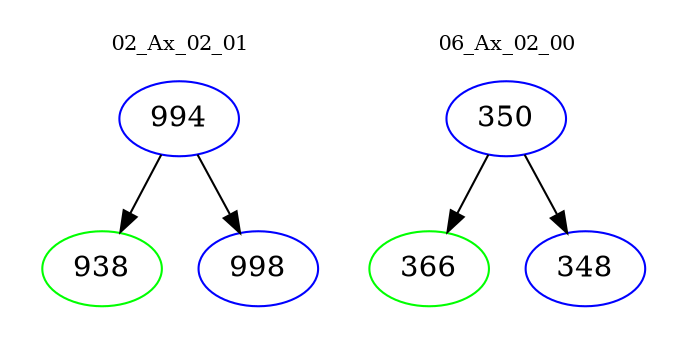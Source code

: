 digraph{
subgraph cluster_0 {
color = white
label = "02_Ax_02_01";
fontsize=10;
T0_994 [label="994", color="blue"]
T0_994 -> T0_938 [color="black"]
T0_938 [label="938", color="green"]
T0_994 -> T0_998 [color="black"]
T0_998 [label="998", color="blue"]
}
subgraph cluster_1 {
color = white
label = "06_Ax_02_00";
fontsize=10;
T1_350 [label="350", color="blue"]
T1_350 -> T1_366 [color="black"]
T1_366 [label="366", color="green"]
T1_350 -> T1_348 [color="black"]
T1_348 [label="348", color="blue"]
}
}

